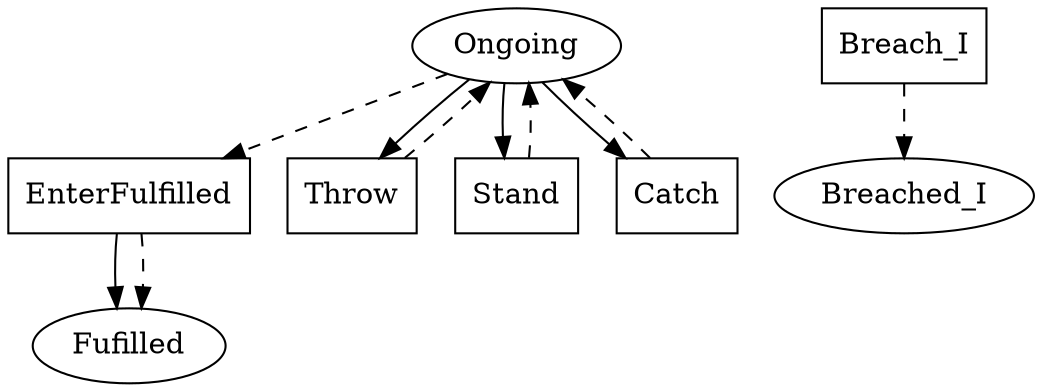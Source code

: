 // THIS IS A GENERATED FILE. DO NOT EDIT.

digraph test_contract_for_must_later {    
    Fulfilled[label=Fufilled];
    Ongoing[label=Ongoing];
	Breached_I[label=Breached_I]
    
    EnterFulfilled[label=EnterFufilled,shape=box]; 
    Throw[label=Throw,shape=box];
	Stand[label=Stand,shape=box];
	Catch[label=Catch,shape=box];
	EnterFulfilled[label=EnterFulfilled,shape=box];
	Breach_I[label=Breach_I,shape=box]    
    
    EnterFulfilled -> Fulfilled;
    
    Ongoing -> Throw;
	Ongoing -> Stand;
	Ongoing -> EnterFulfilled [style=dashed];
	Ongoing -> Catch
    
    Throw -> Ongoing [style=dashed];
	Stand -> Ongoing [style=dashed];
	Catch -> Ongoing [style=dashed];
	EnterFulfilled -> Fulfilled [style=dashed];
	Breach_I -> Breached_I [style=dashed];
	     
    
       
}